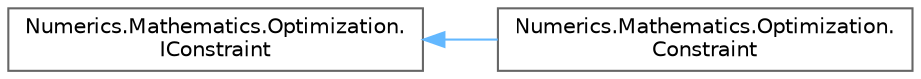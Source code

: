 digraph "Graphical Class Hierarchy"
{
 // LATEX_PDF_SIZE
  bgcolor="transparent";
  edge [fontname=Helvetica,fontsize=10,labelfontname=Helvetica,labelfontsize=10];
  node [fontname=Helvetica,fontsize=10,shape=box,height=0.2,width=0.4];
  rankdir="LR";
  Node0 [id="Node000000",label="Numerics.Mathematics.Optimization.\lIConstraint",height=0.2,width=0.4,color="grey40", fillcolor="white", style="filled",URL="$interface_numerics_1_1_mathematics_1_1_optimization_1_1_i_constraint.html",tooltip="Interface for constraints."];
  Node0 -> Node1 [id="edge187_Node000000_Node000001",dir="back",color="steelblue1",style="solid",tooltip=" "];
  Node1 [id="Node000001",label="Numerics.Mathematics.Optimization.\lConstraint",height=0.2,width=0.4,color="grey40", fillcolor="white", style="filled",URL="$class_numerics_1_1_mathematics_1_1_optimization_1_1_constraint.html",tooltip="A class for base functionality for constraints."];
}
